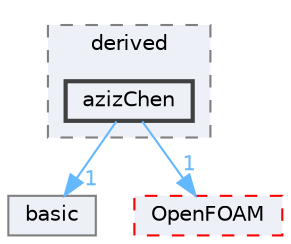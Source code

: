 digraph "src/lagrangian/molecularDynamics/potential/pairPotential/derived/azizChen"
{
 // LATEX_PDF_SIZE
  bgcolor="transparent";
  edge [fontname=Helvetica,fontsize=10,labelfontname=Helvetica,labelfontsize=10];
  node [fontname=Helvetica,fontsize=10,shape=box,height=0.2,width=0.4];
  compound=true
  subgraph clusterdir_127cbda186355f052767641ca8d002f6 {
    graph [ bgcolor="#edf0f7", pencolor="grey50", label="derived", fontname=Helvetica,fontsize=10 style="filled,dashed", URL="dir_127cbda186355f052767641ca8d002f6.html",tooltip=""]
  dir_a1203e9eed930cf417d2b2da915a383f [label="azizChen", fillcolor="#edf0f7", color="grey25", style="filled,bold", URL="dir_a1203e9eed930cf417d2b2da915a383f.html",tooltip=""];
  }
  dir_af06faa01f54f232122be5fb12cfebde [label="basic", fillcolor="#edf0f7", color="grey50", style="filled", URL="dir_af06faa01f54f232122be5fb12cfebde.html",tooltip=""];
  dir_c5473ff19b20e6ec4dfe5c310b3778a8 [label="OpenFOAM", fillcolor="#edf0f7", color="red", style="filled,dashed", URL="dir_c5473ff19b20e6ec4dfe5c310b3778a8.html",tooltip=""];
  dir_a1203e9eed930cf417d2b2da915a383f->dir_af06faa01f54f232122be5fb12cfebde [headlabel="1", labeldistance=1.5 headhref="dir_000179_000214.html" href="dir_000179_000214.html" color="steelblue1" fontcolor="steelblue1"];
  dir_a1203e9eed930cf417d2b2da915a383f->dir_c5473ff19b20e6ec4dfe5c310b3778a8 [headlabel="1", labeldistance=1.5 headhref="dir_000179_002695.html" href="dir_000179_002695.html" color="steelblue1" fontcolor="steelblue1"];
}
